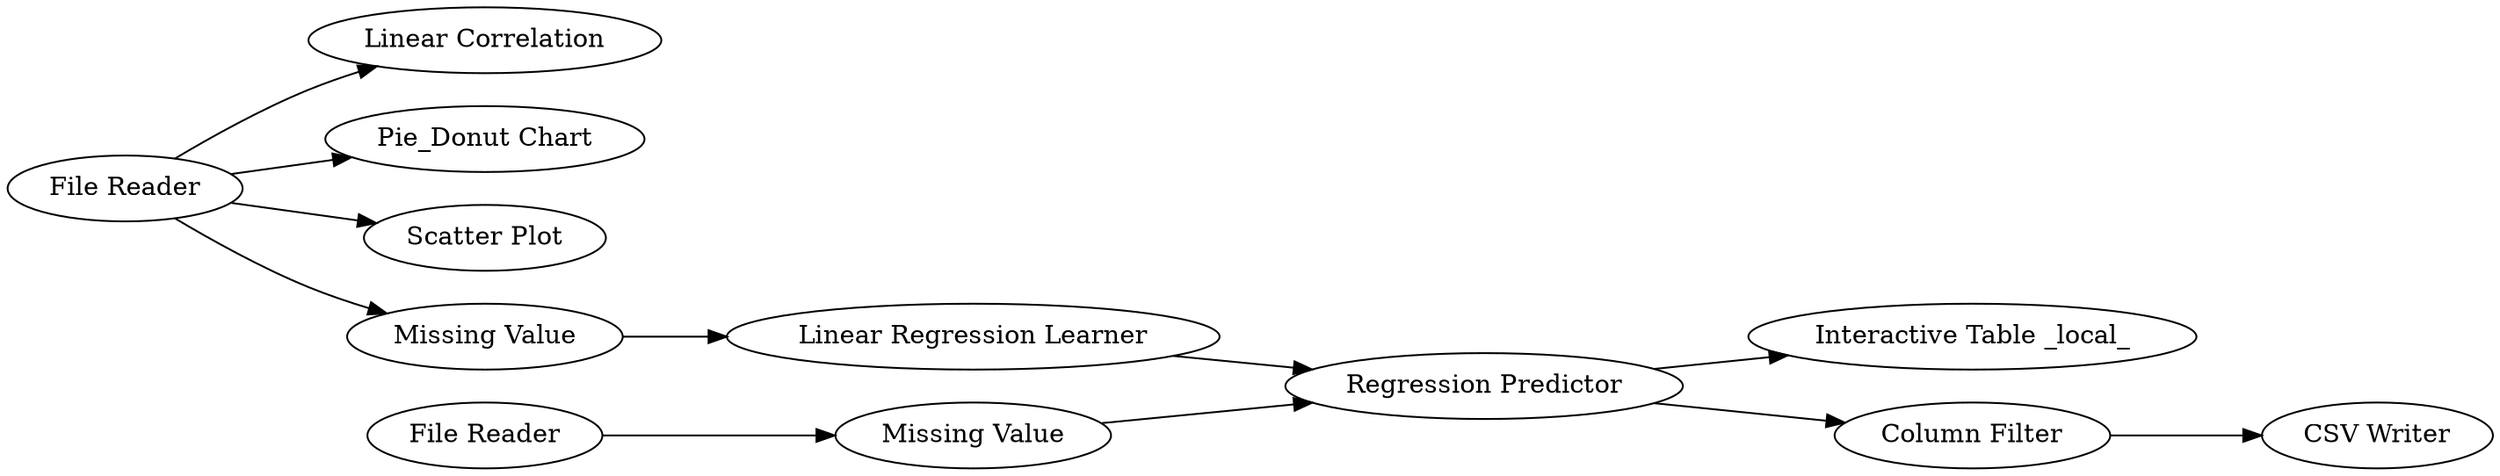 digraph {
	"-5105573133662041645_2" [label="Linear Correlation"]
	"-5105573133662041645_4" [label="Pie_Donut Chart"]
	"-5105573133662041645_11" [label="CSV Writer"]
	"-5105573133662041645_3" [label="Scatter Plot"]
	"-5105573133662041645_9" [label="Regression Predictor"]
	"-5105573133662041645_12" [label="Interactive Table _local_"]
	"-5105573133662041645_10" [label="Column Filter"]
	"-5105573133662041645_7" [label="File Reader"]
	"-5105573133662041645_6" [label="Linear Regression Learner"]
	"-5105573133662041645_8" [label="Missing Value"]
	"-5105573133662041645_1" [label="File Reader"]
	"-5105573133662041645_5" [label="Missing Value"]
	"-5105573133662041645_1" -> "-5105573133662041645_2"
	"-5105573133662041645_6" -> "-5105573133662041645_9"
	"-5105573133662041645_9" -> "-5105573133662041645_12"
	"-5105573133662041645_1" -> "-5105573133662041645_3"
	"-5105573133662041645_9" -> "-5105573133662041645_10"
	"-5105573133662041645_8" -> "-5105573133662041645_9"
	"-5105573133662041645_1" -> "-5105573133662041645_5"
	"-5105573133662041645_5" -> "-5105573133662041645_6"
	"-5105573133662041645_1" -> "-5105573133662041645_4"
	"-5105573133662041645_7" -> "-5105573133662041645_8"
	"-5105573133662041645_10" -> "-5105573133662041645_11"
	rankdir=LR
}
